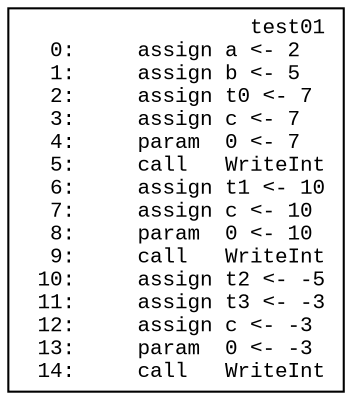 digraph IR {
  graph [fontname="Times New Roman",fontsize=10];
  node  [fontname="Courier New",fontsize=10];
  edge  [fontname="Times New Roman",fontsize=10];

  // scope 'test01'
  test01_cb [label="test01\r  0:     assign a <- 2\l  1:     assign b <- 5\l  2:     assign t0 <- 7\l  3:     assign c <- 7\l  4:     param  0 <- 7\l  5:     call   WriteInt\l  6:     assign t1 <- 10\l  7:     assign c <- 10\l  8:     param  0 <- 10\l  9:     call   WriteInt\l 10:     assign t2 <- -5\l 11:     assign t3 <- -3\l 12:     assign c <- -3\l 13:     param  0 <- -3\l 14:     call   WriteInt\l",shape=box]
}
